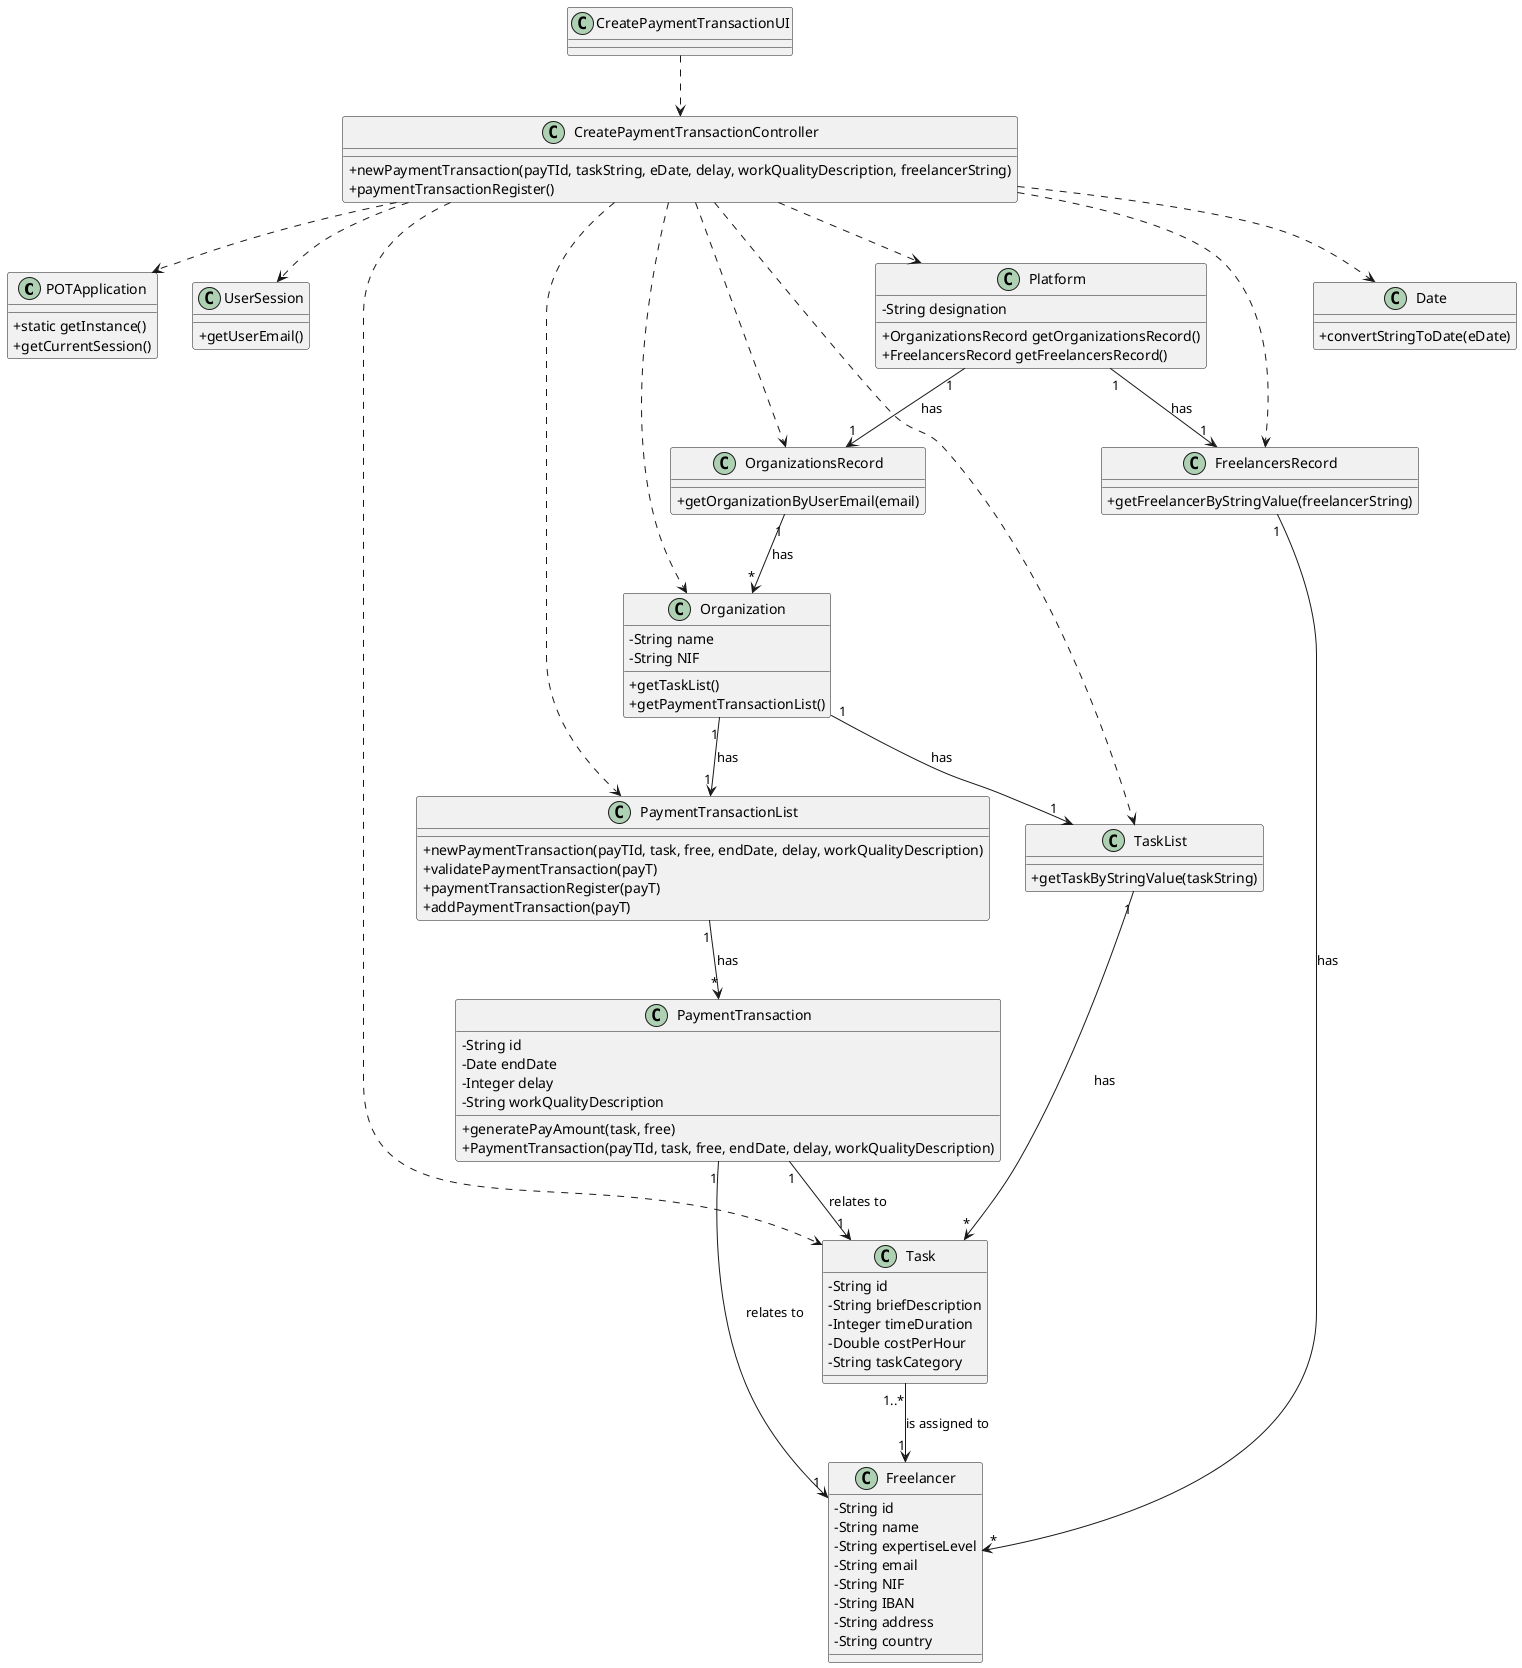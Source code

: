 @startuml
skinparam classAttributeIconSize 0

class POTApplication
{
  +static getInstance()
  +getCurrentSession()
}

class UserSession
{
  +getUserEmail()
}

class Task {
  -String id
  -String briefDescription
  -Integer timeDuration
  -Double costPerHour
  -String taskCategory
}

class Freelancer {
  -String id
  -String name
  -String expertiseLevel
  -String email
  -String NIF
  -String IBAN
  -String address
  -String country
}

class Organization {
  -String name
  -String NIF
  +getTaskList()
  +getPaymentTransactionList()
  
}

class TaskList {
  +getTaskByStringValue(taskString)
}

class Platform {
  -String designation
  +OrganizationsRecord getOrganizationsRecord()
  +FreelancersRecord getFreelancersRecord()
}

class FreelancersRecord {
  +getFreelancerByStringValue(freelancerString)
}

class OrganizationsRecord {
  +getOrganizationByUserEmail(email)
}

class CreatePaymentTransactionController {
  +newPaymentTransaction(payTId, taskString, eDate, delay, workQualityDescription, freelancerString)
  +paymentTransactionRegister()
}

class CreatePaymentTransactionUI {
}

class PaymentTransaction{
  -String id
  -Date endDate
  -Integer delay
  -String workQualityDescription
  +generatePayAmount(task, free)
  +PaymentTransaction(payTId, task, free, endDate, delay, workQualityDescription)
}

class PaymentTransactionList{
  +newPaymentTransaction(payTId, task, free, endDate, delay, workQualityDescription)
  +validatePaymentTransaction(payT)
  +paymentTransactionRegister(payT)
  +addPaymentTransaction(payT)
}

class Date {
 +convertStringToDate(eDate) 
}

CreatePaymentTransactionUI ..> CreatePaymentTransactionController
CreatePaymentTransactionController ..> Platform
CreatePaymentTransactionController ..> Task
CreatePaymentTransactionController ..> Organization
CreatePaymentTransactionController ..> POTApplication
CreatePaymentTransactionController ..> UserSession
CreatePaymentTransactionController ..> TaskList
CreatePaymentTransactionController ..> FreelancersRecord
CreatePaymentTransactionController ..> OrganizationsRecord
CreatePaymentTransactionController ..> PaymentTransactionList
CreatePaymentTransactionController ..> Date
Platform "1" --> "1" FreelancersRecord : has
Platform "1" --> "1" OrganizationsRecord : has

FreelancersRecord "1" --> "*" Freelancer : has
OrganizationsRecord "1" --> "*" Organization : has
Organization "1" --> "1" TaskList : has
Organization "1" --> "1" PaymentTransactionList : has
PaymentTransactionList "1" --> "*" PaymentTransaction : has
TaskList "1" --> "*" Task : has
Task "1..*" --> "1" Freelancer : is assigned to

PaymentTransaction "1" --> "1" Freelancer : relates to
PaymentTransaction "1" --> "1" Task : relates to

@enduml
